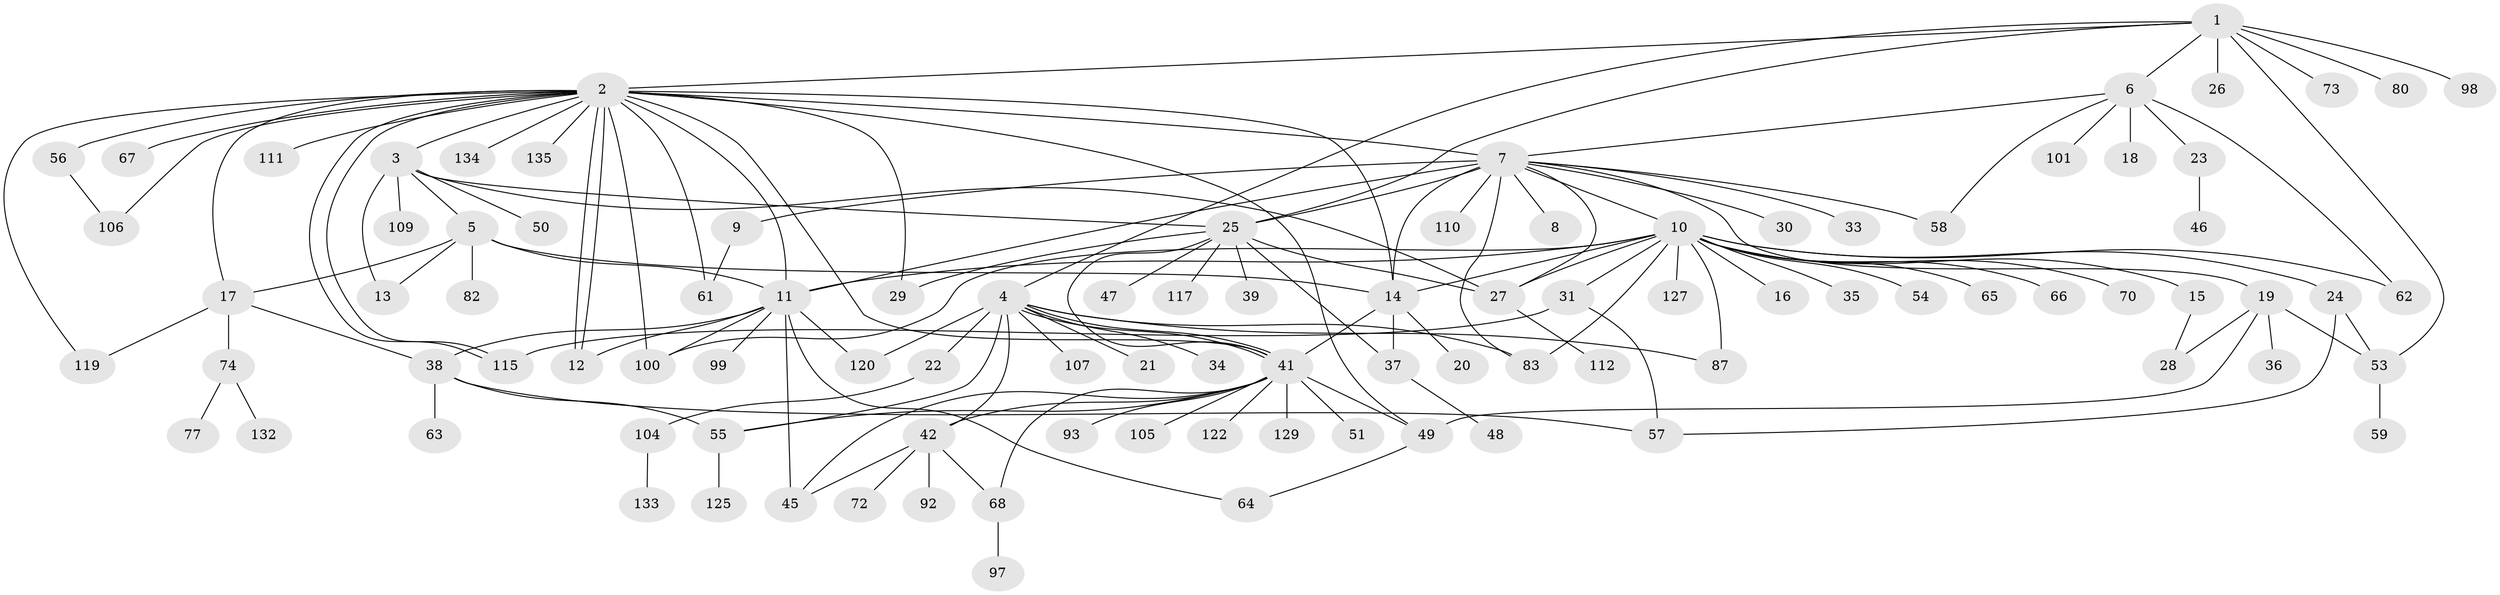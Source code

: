 // Generated by graph-tools (version 1.1) at 2025/51/02/27/25 19:51:57]
// undirected, 98 vertices, 147 edges
graph export_dot {
graph [start="1"]
  node [color=gray90,style=filled];
  1 [super="+130"];
  2 [super="+121"];
  3 [super="+44"];
  4 [super="+78"];
  5;
  6 [super="+108"];
  7 [super="+116"];
  8;
  9;
  10 [super="+103"];
  11 [super="+69"];
  12;
  13 [super="+79"];
  14;
  15;
  16;
  17 [super="+32"];
  18;
  19 [super="+71"];
  20;
  21;
  22 [super="+52"];
  23;
  24 [super="+131"];
  25 [super="+75"];
  26;
  27 [super="+81"];
  28;
  29 [super="+91"];
  30 [super="+40"];
  31 [super="+60"];
  33;
  34 [super="+94"];
  35;
  36;
  37 [super="+89"];
  38 [super="+114"];
  39 [super="+43"];
  41 [super="+126"];
  42 [super="+90"];
  45 [super="+136"];
  46;
  47;
  48;
  49;
  50;
  51;
  53 [super="+124"];
  54;
  55 [super="+96"];
  56;
  57 [super="+113"];
  58 [super="+86"];
  59 [super="+85"];
  61 [super="+76"];
  62;
  63;
  64 [super="+123"];
  65;
  66;
  67;
  68 [super="+95"];
  70;
  72;
  73;
  74;
  77 [super="+88"];
  80;
  82;
  83 [super="+84"];
  87 [super="+102"];
  92;
  93;
  97;
  98;
  99;
  100;
  101;
  104;
  105 [super="+128"];
  106 [super="+118"];
  107;
  109;
  110;
  111;
  112;
  115;
  117;
  119;
  120;
  122;
  125;
  127;
  129;
  132;
  133 [super="+137"];
  134;
  135;
  1 -- 2;
  1 -- 4;
  1 -- 6;
  1 -- 25;
  1 -- 26;
  1 -- 53;
  1 -- 73;
  1 -- 80;
  1 -- 98;
  2 -- 3;
  2 -- 7;
  2 -- 11;
  2 -- 12;
  2 -- 12;
  2 -- 14 [weight=2];
  2 -- 17;
  2 -- 41 [weight=2];
  2 -- 49;
  2 -- 56;
  2 -- 67;
  2 -- 100 [weight=2];
  2 -- 106;
  2 -- 111;
  2 -- 115;
  2 -- 115;
  2 -- 119;
  2 -- 134;
  2 -- 135;
  2 -- 29;
  2 -- 61;
  3 -- 5;
  3 -- 25;
  3 -- 27;
  3 -- 50;
  3 -- 109;
  3 -- 13;
  4 -- 21;
  4 -- 22;
  4 -- 34;
  4 -- 41;
  4 -- 41;
  4 -- 87;
  4 -- 107;
  4 -- 120;
  4 -- 83;
  4 -- 42;
  4 -- 55;
  5 -- 11;
  5 -- 13;
  5 -- 14;
  5 -- 17;
  5 -- 82;
  6 -- 7;
  6 -- 18;
  6 -- 23;
  6 -- 62;
  6 -- 101;
  6 -- 58;
  7 -- 8;
  7 -- 9;
  7 -- 10;
  7 -- 11 [weight=2];
  7 -- 14;
  7 -- 19;
  7 -- 25 [weight=2];
  7 -- 30;
  7 -- 33;
  7 -- 58;
  7 -- 110;
  7 -- 83;
  7 -- 27;
  9 -- 61;
  10 -- 14;
  10 -- 15;
  10 -- 16;
  10 -- 24;
  10 -- 27;
  10 -- 31;
  10 -- 35;
  10 -- 54;
  10 -- 62;
  10 -- 65;
  10 -- 66;
  10 -- 70;
  10 -- 83;
  10 -- 87;
  10 -- 100;
  10 -- 127;
  10 -- 11;
  11 -- 12;
  11 -- 64;
  11 -- 99;
  11 -- 100;
  11 -- 38;
  11 -- 120;
  11 -- 45;
  14 -- 20;
  14 -- 41;
  14 -- 37;
  15 -- 28;
  17 -- 74;
  17 -- 38;
  17 -- 119;
  19 -- 28;
  19 -- 36;
  19 -- 49;
  19 -- 53;
  22 -- 104;
  23 -- 46;
  24 -- 57;
  24 -- 53;
  25 -- 27 [weight=2];
  25 -- 29;
  25 -- 37;
  25 -- 39;
  25 -- 41;
  25 -- 47;
  25 -- 117;
  27 -- 112;
  31 -- 57;
  31 -- 115;
  37 -- 48;
  38 -- 55;
  38 -- 57;
  38 -- 63;
  41 -- 42;
  41 -- 45;
  41 -- 49;
  41 -- 51;
  41 -- 55;
  41 -- 68;
  41 -- 93;
  41 -- 105;
  41 -- 122;
  41 -- 129;
  42 -- 45;
  42 -- 72;
  42 -- 92;
  42 -- 68;
  49 -- 64;
  53 -- 59;
  55 -- 125;
  56 -- 106;
  68 -- 97;
  74 -- 77;
  74 -- 132;
  104 -- 133;
}
